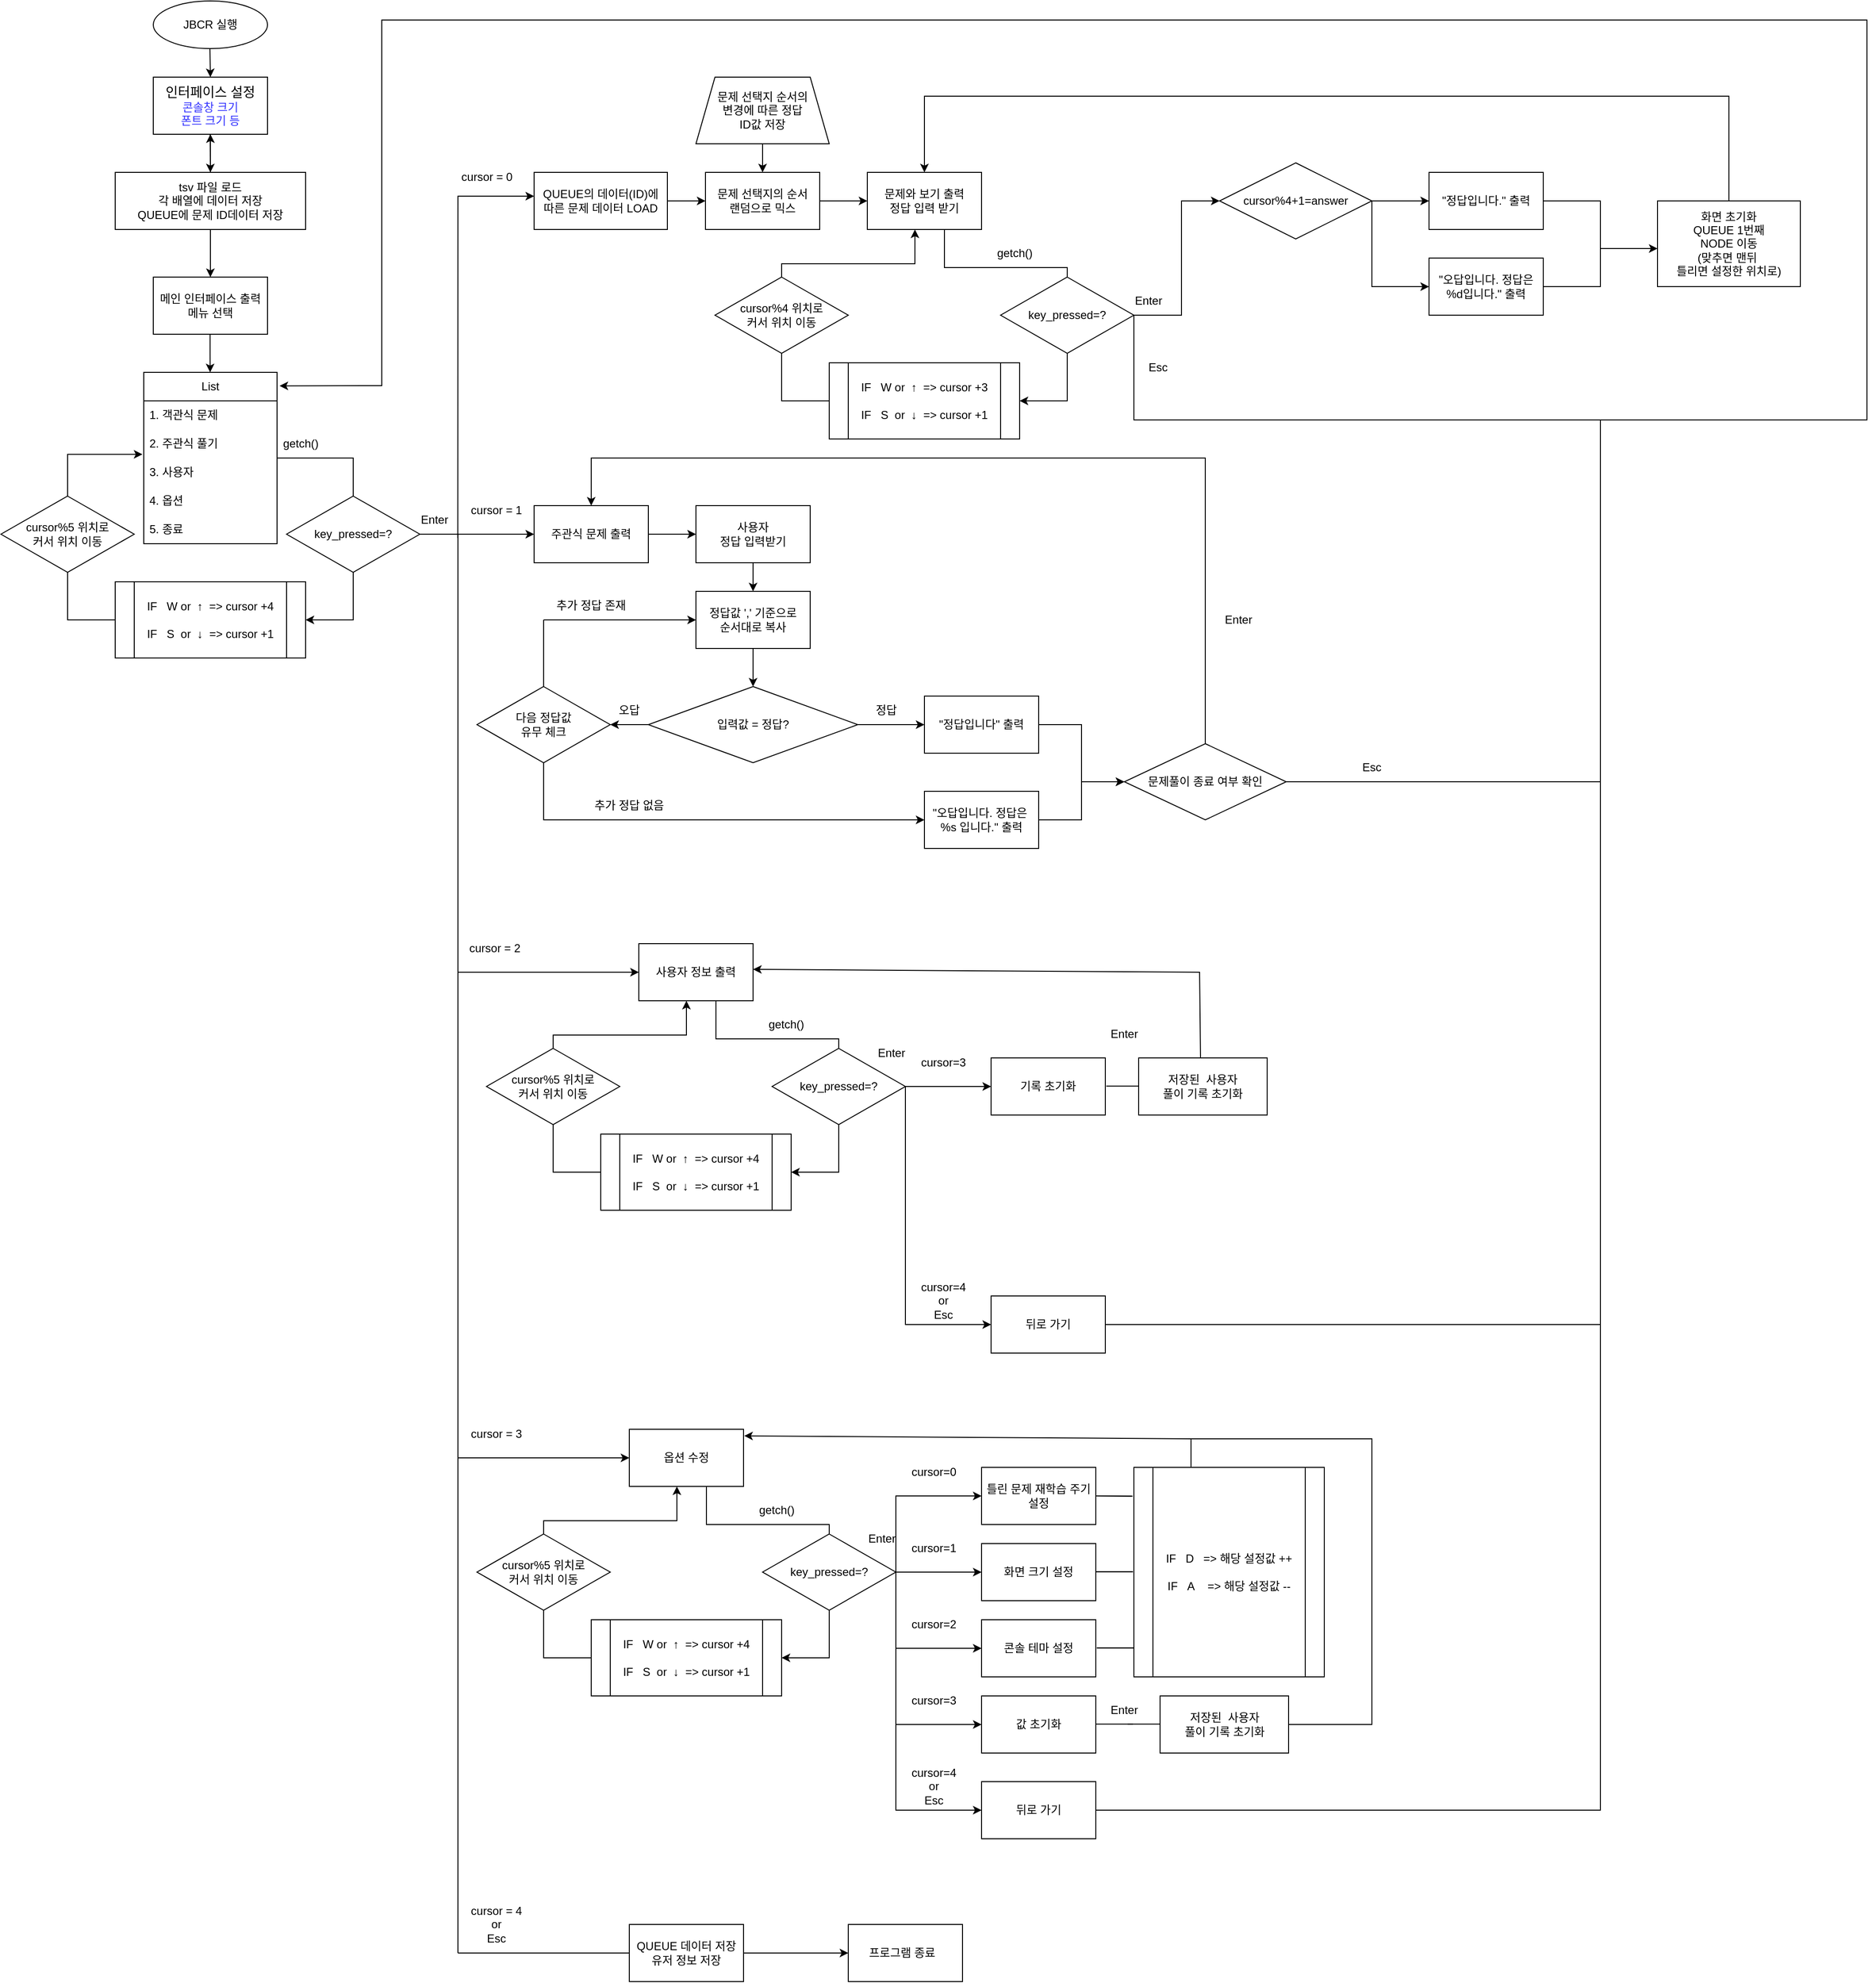 <mxfile version="20.8.16" type="device"><diagram name="페이지-1" id="7ApFI5vhnYlsAQHMSmPb"><mxGraphModel dx="3585" dy="2110" grid="1" gridSize="10" guides="1" tooltips="1" connect="1" arrows="1" fold="1" page="1" pageScale="1" pageWidth="3300" pageHeight="4681" math="0" shadow="0"><root><mxCell id="0"/><mxCell id="1" parent="0"/><mxCell id="Wcht9jmc_kbPooDy3gbA-1" value="&lt;font style=&quot;font-size: 14px;&quot;&gt;인터페이스 설정&lt;/font&gt;&lt;br&gt;&lt;font color=&quot;#3333ff&quot;&gt;콘솔창 크기&lt;br&gt;폰트 크기 등&lt;/font&gt;" style="rounded=0;whiteSpace=wrap;html=1;" parent="1" vertex="1"><mxGeometry x="160" y="140" width="120" height="60" as="geometry"/></mxCell><mxCell id="Wcht9jmc_kbPooDy3gbA-2" value="JBCR 실행" style="ellipse;whiteSpace=wrap;html=1;" parent="1" vertex="1"><mxGeometry x="160" y="60" width="120" height="50" as="geometry"/></mxCell><mxCell id="Wcht9jmc_kbPooDy3gbA-3" value="" style="endArrow=classic;html=1;rounded=0;entryX=0.5;entryY=0;entryDx=0;entryDy=0;" parent="1" target="Wcht9jmc_kbPooDy3gbA-1" edge="1"><mxGeometry width="50" height="50" relative="1" as="geometry"><mxPoint x="219.5" y="110" as="sourcePoint"/><mxPoint x="220" y="150" as="targetPoint"/><Array as="points"><mxPoint x="220" y="140"/></Array></mxGeometry></mxCell><mxCell id="Wcht9jmc_kbPooDy3gbA-7" value="메인 인터페이스 출력&lt;br&gt;메뉴 선택" style="rounded=0;whiteSpace=wrap;html=1;" parent="1" vertex="1"><mxGeometry x="160" y="350" width="120" height="60" as="geometry"/></mxCell><mxCell id="Wcht9jmc_kbPooDy3gbA-9" value="" style="endArrow=classic;html=1;rounded=0;entryX=0.5;entryY=0;entryDx=0;entryDy=0;" parent="1" target="Wcht9jmc_kbPooDy3gbA-36" edge="1"><mxGeometry width="50" height="50" relative="1" as="geometry"><mxPoint x="219.75" y="200" as="sourcePoint"/><mxPoint x="220.25" y="230" as="targetPoint"/><Array as="points"/></mxGeometry></mxCell><mxCell id="Wcht9jmc_kbPooDy3gbA-13" value="" style="endArrow=classic;html=1;rounded=0;" parent="1" target="Wcht9jmc_kbPooDy3gbA-20" edge="1"><mxGeometry width="50" height="50" relative="1" as="geometry"><mxPoint x="219.66" y="410" as="sourcePoint"/><mxPoint x="220" y="460" as="targetPoint"/><Array as="points"><mxPoint x="219.66" y="430.24"/></Array></mxGeometry></mxCell><mxCell id="Wcht9jmc_kbPooDy3gbA-14" value="" style="endArrow=classic;html=1;rounded=0;exitX=0.997;exitY=1.135;exitDx=0;exitDy=0;exitPerimeter=0;" parent="1" source="Wcht9jmc_kbPooDy3gbA-34" edge="1"><mxGeometry width="50" height="50" relative="1" as="geometry"><mxPoint x="480" y="595" as="sourcePoint"/><mxPoint x="560" y="265" as="targetPoint"/><Array as="points"><mxPoint x="480" y="265"/></Array></mxGeometry></mxCell><mxCell id="Wcht9jmc_kbPooDy3gbA-15" value="" style="endArrow=classic;html=1;rounded=0;entryX=0;entryY=0.5;entryDx=0;entryDy=0;" parent="1" target="Wcht9jmc_kbPooDy3gbA-67" edge="1"><mxGeometry width="50" height="50" relative="1" as="geometry"><mxPoint x="480" y="940" as="sourcePoint"/><mxPoint x="560" y="1080" as="targetPoint"/><Array as="points"><mxPoint x="480" y="1080"/></Array></mxGeometry></mxCell><mxCell id="Wcht9jmc_kbPooDy3gbA-16" value="" style="endArrow=classic;startArrow=classic;html=1;rounded=0;entryX=0;entryY=0.5;entryDx=0;entryDy=0;exitX=0;exitY=0.5;exitDx=0;exitDy=0;" parent="1" source="Wcht9jmc_kbPooDy3gbA-66" target="Wcht9jmc_kbPooDy3gbA-98" edge="1"><mxGeometry width="50" height="50" relative="1" as="geometry"><mxPoint x="560" y="970" as="sourcePoint"/><mxPoint x="560" y="1590" as="targetPoint"/><Array as="points"><mxPoint x="480" y="620"/><mxPoint x="480" y="1590"/></Array></mxGeometry></mxCell><mxCell id="Wcht9jmc_kbPooDy3gbA-17" value="&lt;br&gt;IF&amp;nbsp; &amp;nbsp;W or&amp;nbsp; ↑&amp;nbsp; =&amp;gt; cursor +4&lt;br&gt;&amp;nbsp;&lt;br&gt;IF&amp;nbsp; &amp;nbsp;S&amp;nbsp; or&amp;nbsp; ↓&amp;nbsp; =&amp;gt; cursor +1&lt;br&gt;&amp;nbsp;&amp;nbsp;" style="shape=process;whiteSpace=wrap;html=1;backgroundOutline=1;" parent="1" vertex="1"><mxGeometry x="120" y="670" width="200" height="80" as="geometry"/></mxCell><mxCell id="Wcht9jmc_kbPooDy3gbA-25" value="" style="edgeStyle=orthogonalEdgeStyle;rounded=0;orthogonalLoop=1;jettySize=auto;html=1;" parent="1" source="Wcht9jmc_kbPooDy3gbA-20" target="Wcht9jmc_kbPooDy3gbA-17" edge="1"><mxGeometry relative="1" as="geometry"><Array as="points"><mxPoint x="370" y="540"/><mxPoint x="370" y="710"/></Array></mxGeometry></mxCell><mxCell id="Wcht9jmc_kbPooDy3gbA-20" value="List" style="swimlane;fontStyle=0;childLayout=stackLayout;horizontal=1;startSize=30;horizontalStack=0;resizeParent=1;resizeParentMax=0;resizeLast=0;collapsible=1;marginBottom=0;whiteSpace=wrap;html=1;" parent="1" vertex="1"><mxGeometry x="150" y="450" width="140" height="180" as="geometry"><mxRectangle x="70" y="330" width="60" height="30" as="alternateBounds"/></mxGeometry></mxCell><mxCell id="Wcht9jmc_kbPooDy3gbA-21" value="1. 객관식 문제" style="text;strokeColor=none;fillColor=none;align=left;verticalAlign=middle;spacingLeft=4;spacingRight=4;overflow=hidden;points=[[0,0.5],[1,0.5]];portConstraint=eastwest;rotatable=0;whiteSpace=wrap;html=1;" parent="Wcht9jmc_kbPooDy3gbA-20" vertex="1"><mxGeometry y="30" width="140" height="30" as="geometry"/></mxCell><mxCell id="Wcht9jmc_kbPooDy3gbA-22" value="2. 주관식 풀기" style="text;strokeColor=none;fillColor=none;align=left;verticalAlign=middle;spacingLeft=4;spacingRight=4;overflow=hidden;points=[[0,0.5],[1,0.5]];portConstraint=eastwest;rotatable=0;whiteSpace=wrap;html=1;" parent="Wcht9jmc_kbPooDy3gbA-20" vertex="1"><mxGeometry y="60" width="140" height="30" as="geometry"/></mxCell><mxCell id="Wcht9jmc_kbPooDy3gbA-26" value="3. 사용자" style="text;strokeColor=none;fillColor=none;align=left;verticalAlign=middle;spacingLeft=4;spacingRight=4;overflow=hidden;points=[[0,0.5],[1,0.5]];portConstraint=eastwest;rotatable=0;whiteSpace=wrap;html=1;" parent="Wcht9jmc_kbPooDy3gbA-20" vertex="1"><mxGeometry y="90" width="140" height="30" as="geometry"/></mxCell><mxCell id="Wcht9jmc_kbPooDy3gbA-24" value="4. 옵션" style="text;strokeColor=none;fillColor=none;align=left;verticalAlign=middle;spacingLeft=4;spacingRight=4;overflow=hidden;points=[[0,0.5],[1,0.5]];portConstraint=eastwest;rotatable=0;whiteSpace=wrap;html=1;" parent="Wcht9jmc_kbPooDy3gbA-20" vertex="1"><mxGeometry y="120" width="140" height="30" as="geometry"/></mxCell><mxCell id="Wcht9jmc_kbPooDy3gbA-23" value="5. 종료" style="text;strokeColor=none;fillColor=none;align=left;verticalAlign=middle;spacingLeft=4;spacingRight=4;overflow=hidden;points=[[0,0.5],[1,0.5]];portConstraint=eastwest;rotatable=0;whiteSpace=wrap;html=1;" parent="Wcht9jmc_kbPooDy3gbA-20" vertex="1"><mxGeometry y="150" width="140" height="30" as="geometry"/></mxCell><mxCell id="Wcht9jmc_kbPooDy3gbA-27" value="" style="edgeStyle=orthogonalEdgeStyle;rounded=0;orthogonalLoop=1;jettySize=auto;html=1;entryX=-0.01;entryY=-0.129;entryDx=0;entryDy=0;entryPerimeter=0;exitX=0;exitY=0.5;exitDx=0;exitDy=0;" parent="1" source="Wcht9jmc_kbPooDy3gbA-17" target="Wcht9jmc_kbPooDy3gbA-26" edge="1"><mxGeometry relative="1" as="geometry"><mxPoint x="69" y="710" as="sourcePoint"/><mxPoint x="100" y="540" as="targetPoint"/><Array as="points"><mxPoint x="70" y="710"/><mxPoint x="70" y="536"/></Array></mxGeometry></mxCell><mxCell id="Wcht9jmc_kbPooDy3gbA-28" value="getch()" style="text;html=1;strokeColor=none;fillColor=none;align=center;verticalAlign=middle;whiteSpace=wrap;rounded=0;" parent="1" vertex="1"><mxGeometry x="290" y="510" width="50" height="30" as="geometry"/></mxCell><mxCell id="Wcht9jmc_kbPooDy3gbA-29" value="key_pressed=?" style="rhombus;whiteSpace=wrap;html=1;" parent="1" vertex="1"><mxGeometry x="300" y="580" width="140" height="80" as="geometry"/></mxCell><mxCell id="Wcht9jmc_kbPooDy3gbA-32" value="cursor%5 위치로&lt;br&gt;커서 위치 이동" style="rhombus;whiteSpace=wrap;html=1;" parent="1" vertex="1"><mxGeometry y="580" width="140" height="80" as="geometry"/></mxCell><mxCell id="Wcht9jmc_kbPooDy3gbA-33" value="" style="endArrow=none;html=1;rounded=0;exitX=1;exitY=0.5;exitDx=0;exitDy=0;" parent="1" source="Wcht9jmc_kbPooDy3gbA-29" edge="1"><mxGeometry width="50" height="50" relative="1" as="geometry"><mxPoint x="370" y="550" as="sourcePoint"/><mxPoint x="480" y="620" as="targetPoint"/><Array as="points"><mxPoint x="460" y="620"/></Array></mxGeometry></mxCell><mxCell id="Wcht9jmc_kbPooDy3gbA-34" value="Enter" style="text;html=1;align=center;verticalAlign=middle;resizable=0;points=[];autosize=1;strokeColor=none;fillColor=none;" parent="1" vertex="1"><mxGeometry x="430" y="590" width="50" height="30" as="geometry"/></mxCell><mxCell id="Wcht9jmc_kbPooDy3gbA-39" value="" style="edgeStyle=orthogonalEdgeStyle;rounded=0;orthogonalLoop=1;jettySize=auto;html=1;" parent="1" source="Wcht9jmc_kbPooDy3gbA-35" target="Wcht9jmc_kbPooDy3gbA-38" edge="1"><mxGeometry relative="1" as="geometry"/></mxCell><mxCell id="Wcht9jmc_kbPooDy3gbA-35" value="QUEUE의 데이터(ID)에&lt;br&gt;따른 문제 데이터 LOAD" style="rounded=0;whiteSpace=wrap;html=1;" parent="1" vertex="1"><mxGeometry x="560" y="240" width="140" height="60" as="geometry"/></mxCell><mxCell id="Wcht9jmc_kbPooDy3gbA-37" value="" style="edgeStyle=orthogonalEdgeStyle;rounded=0;orthogonalLoop=1;jettySize=auto;html=1;" parent="1" source="Wcht9jmc_kbPooDy3gbA-36" target="Wcht9jmc_kbPooDy3gbA-7" edge="1"><mxGeometry relative="1" as="geometry"/></mxCell><mxCell id="z_FYKsLfaIU3Ko8RPOR2-1" value="" style="edgeStyle=orthogonalEdgeStyle;rounded=0;orthogonalLoop=1;jettySize=auto;html=1;" edge="1" parent="1" source="Wcht9jmc_kbPooDy3gbA-36" target="Wcht9jmc_kbPooDy3gbA-1"><mxGeometry relative="1" as="geometry"/></mxCell><mxCell id="Wcht9jmc_kbPooDy3gbA-36" value="tsv 파일 로드&lt;br&gt;각 배열에 데이터 저장&lt;br&gt;QUEUE에 문제 ID데이터 저장" style="rounded=0;whiteSpace=wrap;html=1;" parent="1" vertex="1"><mxGeometry x="120" y="240" width="200" height="60" as="geometry"/></mxCell><mxCell id="Wcht9jmc_kbPooDy3gbA-41" value="" style="edgeStyle=orthogonalEdgeStyle;rounded=0;orthogonalLoop=1;jettySize=auto;html=1;" parent="1" source="Wcht9jmc_kbPooDy3gbA-38" target="Wcht9jmc_kbPooDy3gbA-40" edge="1"><mxGeometry relative="1" as="geometry"/></mxCell><mxCell id="Wcht9jmc_kbPooDy3gbA-38" value="문제 선택지의 순서&lt;br&gt;랜덤으로 믹스" style="rounded=0;whiteSpace=wrap;html=1;" parent="1" vertex="1"><mxGeometry x="740" y="240" width="120" height="60" as="geometry"/></mxCell><mxCell id="Wcht9jmc_kbPooDy3gbA-40" value="문제와 보기 출력&lt;br&gt;정답 입력 받기" style="rounded=0;whiteSpace=wrap;html=1;" parent="1" vertex="1"><mxGeometry x="910" y="240" width="120" height="60" as="geometry"/></mxCell><mxCell id="Wcht9jmc_kbPooDy3gbA-44" value="&lt;br&gt;IF&amp;nbsp; &amp;nbsp;W or&amp;nbsp; ↑&amp;nbsp; =&amp;gt; cursor +3&lt;br&gt;&amp;nbsp;&lt;br&gt;IF&amp;nbsp; &amp;nbsp;S&amp;nbsp; or&amp;nbsp; ↓&amp;nbsp; =&amp;gt; cursor +1&lt;br&gt;&amp;nbsp;&amp;nbsp;" style="shape=process;whiteSpace=wrap;html=1;backgroundOutline=1;" parent="1" vertex="1"><mxGeometry x="870" y="440" width="200" height="80" as="geometry"/></mxCell><mxCell id="Wcht9jmc_kbPooDy3gbA-45" value="" style="edgeStyle=orthogonalEdgeStyle;rounded=0;orthogonalLoop=1;jettySize=auto;html=1;" parent="1" target="Wcht9jmc_kbPooDy3gbA-44" edge="1"><mxGeometry relative="1" as="geometry"><mxPoint x="990" y="300" as="sourcePoint"/><Array as="points"><mxPoint x="991" y="300"/><mxPoint x="991" y="340"/><mxPoint x="1120" y="340"/><mxPoint x="1120" y="480"/></Array></mxGeometry></mxCell><mxCell id="Wcht9jmc_kbPooDy3gbA-46" value="" style="edgeStyle=orthogonalEdgeStyle;rounded=0;orthogonalLoop=1;jettySize=auto;html=1;entryX=0.417;entryY=1;entryDx=0;entryDy=0;entryPerimeter=0;exitX=0;exitY=0.5;exitDx=0;exitDy=0;" parent="1" source="Wcht9jmc_kbPooDy3gbA-44" target="Wcht9jmc_kbPooDy3gbA-40" edge="1"><mxGeometry relative="1" as="geometry"><mxPoint x="819" y="510" as="sourcePoint"/><mxPoint x="899" y="336" as="targetPoint"/><Array as="points"><mxPoint x="820" y="480"/><mxPoint x="820" y="336"/><mxPoint x="960" y="336"/></Array></mxGeometry></mxCell><mxCell id="Wcht9jmc_kbPooDy3gbA-47" value="getch()" style="text;html=1;strokeColor=none;fillColor=none;align=center;verticalAlign=middle;whiteSpace=wrap;rounded=0;" parent="1" vertex="1"><mxGeometry x="1040" y="310" width="50" height="30" as="geometry"/></mxCell><mxCell id="Wcht9jmc_kbPooDy3gbA-48" value="key_pressed=?" style="rhombus;whiteSpace=wrap;html=1;" parent="1" vertex="1"><mxGeometry x="1050" y="350" width="140" height="80" as="geometry"/></mxCell><mxCell id="Wcht9jmc_kbPooDy3gbA-49" value="cursor%4 위치로&lt;br&gt;커서 위치 이동" style="rhombus;whiteSpace=wrap;html=1;" parent="1" vertex="1"><mxGeometry x="750" y="350" width="140" height="80" as="geometry"/></mxCell><mxCell id="Wcht9jmc_kbPooDy3gbA-50" value="Enter" style="text;html=1;align=center;verticalAlign=middle;resizable=0;points=[];autosize=1;strokeColor=none;fillColor=none;" parent="1" vertex="1"><mxGeometry x="1180" y="360" width="50" height="30" as="geometry"/></mxCell><mxCell id="Wcht9jmc_kbPooDy3gbA-52" value="" style="edgeStyle=orthogonalEdgeStyle;rounded=0;orthogonalLoop=1;jettySize=auto;html=1;" parent="1" source="Wcht9jmc_kbPooDy3gbA-51" target="Wcht9jmc_kbPooDy3gbA-38" edge="1"><mxGeometry relative="1" as="geometry"/></mxCell><mxCell id="Wcht9jmc_kbPooDy3gbA-51" value="문제 선택지 순서의&lt;br&gt;변경에 따른 정답 &lt;br&gt;ID값 저장&lt;br&gt;" style="shape=trapezoid;perimeter=trapezoidPerimeter;whiteSpace=wrap;html=1;fixedSize=1;" parent="1" vertex="1"><mxGeometry x="730" y="140" width="140" height="70" as="geometry"/></mxCell><mxCell id="Wcht9jmc_kbPooDy3gbA-53" value="" style="endArrow=classic;html=1;rounded=0;" parent="1" edge="1"><mxGeometry width="50" height="50" relative="1" as="geometry"><mxPoint x="1190" y="390" as="sourcePoint"/><mxPoint x="1280" y="270" as="targetPoint"/><Array as="points"><mxPoint x="1240" y="390"/><mxPoint x="1240" y="270"/></Array></mxGeometry></mxCell><mxCell id="Wcht9jmc_kbPooDy3gbA-55" value="cursor%4+1=answer" style="rhombus;whiteSpace=wrap;html=1;" parent="1" vertex="1"><mxGeometry x="1280" y="230" width="160" height="80" as="geometry"/></mxCell><mxCell id="Wcht9jmc_kbPooDy3gbA-56" value="&quot;정답입니다.&quot; 출력&lt;br&gt;" style="rounded=0;whiteSpace=wrap;html=1;" parent="1" vertex="1"><mxGeometry x="1500" y="240" width="120" height="60" as="geometry"/></mxCell><mxCell id="Wcht9jmc_kbPooDy3gbA-57" value="" style="endArrow=classic;html=1;rounded=0;entryX=0;entryY=0.5;entryDx=0;entryDy=0;" parent="1" source="Wcht9jmc_kbPooDy3gbA-55" target="Wcht9jmc_kbPooDy3gbA-56" edge="1"><mxGeometry width="50" height="50" relative="1" as="geometry"><mxPoint x="1440" y="320" as="sourcePoint"/><mxPoint x="1490" y="270" as="targetPoint"/></mxGeometry></mxCell><mxCell id="Wcht9jmc_kbPooDy3gbA-58" value="" style="endArrow=classic;html=1;rounded=0;exitX=1;exitY=0.5;exitDx=0;exitDy=0;" parent="1" source="Wcht9jmc_kbPooDy3gbA-55" edge="1"><mxGeometry width="50" height="50" relative="1" as="geometry"><mxPoint x="1460" y="360" as="sourcePoint"/><mxPoint x="1500" y="360" as="targetPoint"/><Array as="points"><mxPoint x="1440" y="360"/></Array></mxGeometry></mxCell><mxCell id="Wcht9jmc_kbPooDy3gbA-59" value="&quot;오답입니다. 정답은 %d입니다.&quot; 출력" style="rounded=0;whiteSpace=wrap;html=1;" parent="1" vertex="1"><mxGeometry x="1500" y="330" width="120" height="60" as="geometry"/></mxCell><mxCell id="Wcht9jmc_kbPooDy3gbA-60" value="" style="endArrow=none;html=1;rounded=0;exitX=1;exitY=0.5;exitDx=0;exitDy=0;entryX=1;entryY=0.5;entryDx=0;entryDy=0;" parent="1" source="Wcht9jmc_kbPooDy3gbA-59" target="Wcht9jmc_kbPooDy3gbA-56" edge="1"><mxGeometry width="50" height="50" relative="1" as="geometry"><mxPoint x="1660" y="370" as="sourcePoint"/><mxPoint x="1710" y="320" as="targetPoint"/><Array as="points"><mxPoint x="1680" y="360"/><mxPoint x="1680" y="270"/></Array></mxGeometry></mxCell><mxCell id="Wcht9jmc_kbPooDy3gbA-61" value="" style="endArrow=classic;html=1;rounded=0;" parent="1" edge="1"><mxGeometry width="50" height="50" relative="1" as="geometry"><mxPoint x="1680" y="320" as="sourcePoint"/><mxPoint x="1740" y="320" as="targetPoint"/></mxGeometry></mxCell><mxCell id="Wcht9jmc_kbPooDy3gbA-62" value="화면 초기화&lt;br&gt;QUEUE 1번째&lt;br&gt;NODE 이동&lt;br&gt;(맞추면 맨뒤&amp;nbsp;&lt;br&gt;틀리면 설정한 위치로)" style="rounded=0;whiteSpace=wrap;html=1;" parent="1" vertex="1"><mxGeometry x="1740" y="270" width="150" height="90" as="geometry"/></mxCell><mxCell id="Wcht9jmc_kbPooDy3gbA-63" value="" style="endArrow=classic;html=1;rounded=0;exitX=0.5;exitY=0;exitDx=0;exitDy=0;entryX=0.5;entryY=0;entryDx=0;entryDy=0;" parent="1" source="Wcht9jmc_kbPooDy3gbA-62" target="Wcht9jmc_kbPooDy3gbA-40" edge="1"><mxGeometry width="50" height="50" relative="1" as="geometry"><mxPoint x="1240" y="480" as="sourcePoint"/><mxPoint x="1815" y="160" as="targetPoint"/><Array as="points"><mxPoint x="1815" y="160"/><mxPoint x="970" y="160"/><mxPoint x="970" y="220"/></Array></mxGeometry></mxCell><mxCell id="Wcht9jmc_kbPooDy3gbA-64" value="" style="endArrow=classic;html=1;rounded=0;exitX=1;exitY=0.5;exitDx=0;exitDy=0;entryX=1.019;entryY=0.079;entryDx=0;entryDy=0;entryPerimeter=0;" parent="1" source="Wcht9jmc_kbPooDy3gbA-48" target="Wcht9jmc_kbPooDy3gbA-20" edge="1"><mxGeometry width="50" height="50" relative="1" as="geometry"><mxPoint x="1410" y="440" as="sourcePoint"/><mxPoint x="342.308" y="80" as="targetPoint"/><Array as="points"><mxPoint x="1190" y="500"/><mxPoint x="1960" y="500"/><mxPoint x="1960" y="80"/><mxPoint x="400" y="80"/><mxPoint x="400" y="464"/></Array></mxGeometry></mxCell><mxCell id="Wcht9jmc_kbPooDy3gbA-65" value="Esc" style="text;html=1;align=center;verticalAlign=middle;resizable=0;points=[];autosize=1;strokeColor=none;fillColor=none;" parent="1" vertex="1"><mxGeometry x="1195" y="430" width="40" height="30" as="geometry"/></mxCell><mxCell id="Sv-O86r7jHWkbNnuKlS2-2" value="" style="edgeStyle=orthogonalEdgeStyle;rounded=0;orthogonalLoop=1;jettySize=auto;html=1;" parent="1" source="Wcht9jmc_kbPooDy3gbA-66" target="Sv-O86r7jHWkbNnuKlS2-1" edge="1"><mxGeometry relative="1" as="geometry"/></mxCell><mxCell id="Wcht9jmc_kbPooDy3gbA-66" value="주관식 문제 출력" style="rounded=0;whiteSpace=wrap;html=1;" parent="1" vertex="1"><mxGeometry x="560" y="590" width="120" height="60" as="geometry"/></mxCell><mxCell id="Wcht9jmc_kbPooDy3gbA-67" value="사용자 정보 출력" style="rounded=0;whiteSpace=wrap;html=1;" parent="1" vertex="1"><mxGeometry x="670" y="1050" width="120" height="60" as="geometry"/></mxCell><mxCell id="Wcht9jmc_kbPooDy3gbA-68" value="&lt;br&gt;IF&amp;nbsp; &amp;nbsp;W or&amp;nbsp; ↑&amp;nbsp; =&amp;gt; cursor +4&lt;br&gt;&amp;nbsp;&lt;br&gt;IF&amp;nbsp; &amp;nbsp;S&amp;nbsp; or&amp;nbsp; ↓&amp;nbsp; =&amp;gt; cursor +1&lt;br&gt;&amp;nbsp;&amp;nbsp;" style="shape=process;whiteSpace=wrap;html=1;backgroundOutline=1;" parent="1" vertex="1"><mxGeometry x="630" y="1250" width="200" height="80" as="geometry"/></mxCell><mxCell id="Wcht9jmc_kbPooDy3gbA-69" value="" style="edgeStyle=orthogonalEdgeStyle;rounded=0;orthogonalLoop=1;jettySize=auto;html=1;" parent="1" target="Wcht9jmc_kbPooDy3gbA-68" edge="1"><mxGeometry relative="1" as="geometry"><mxPoint x="750" y="1110" as="sourcePoint"/><Array as="points"><mxPoint x="751" y="1110"/><mxPoint x="751" y="1150"/><mxPoint x="880" y="1150"/><mxPoint x="880" y="1290"/></Array></mxGeometry></mxCell><mxCell id="Wcht9jmc_kbPooDy3gbA-70" value="" style="edgeStyle=orthogonalEdgeStyle;rounded=0;orthogonalLoop=1;jettySize=auto;html=1;entryX=0.417;entryY=1;entryDx=0;entryDy=0;entryPerimeter=0;exitX=0;exitY=0.5;exitDx=0;exitDy=0;" parent="1" source="Wcht9jmc_kbPooDy3gbA-68" edge="1"><mxGeometry relative="1" as="geometry"><mxPoint x="579" y="1320" as="sourcePoint"/><mxPoint x="720" y="1110" as="targetPoint"/><Array as="points"><mxPoint x="580" y="1290"/><mxPoint x="580" y="1146"/><mxPoint x="720" y="1146"/></Array></mxGeometry></mxCell><mxCell id="Wcht9jmc_kbPooDy3gbA-71" value="getch()" style="text;html=1;strokeColor=none;fillColor=none;align=center;verticalAlign=middle;whiteSpace=wrap;rounded=0;" parent="1" vertex="1"><mxGeometry x="800" y="1120" width="50" height="30" as="geometry"/></mxCell><mxCell id="Wcht9jmc_kbPooDy3gbA-72" value="key_pressed=?" style="rhombus;whiteSpace=wrap;html=1;" parent="1" vertex="1"><mxGeometry x="810" y="1160" width="140" height="80" as="geometry"/></mxCell><mxCell id="Wcht9jmc_kbPooDy3gbA-73" value="cursor%5 위치로&lt;br&gt;커서 위치 이동" style="rhombus;whiteSpace=wrap;html=1;" parent="1" vertex="1"><mxGeometry x="510" y="1160" width="140" height="80" as="geometry"/></mxCell><mxCell id="Wcht9jmc_kbPooDy3gbA-82" value="기록 초기화" style="rounded=0;whiteSpace=wrap;html=1;" parent="1" vertex="1"><mxGeometry x="1040" y="1170" width="120" height="60" as="geometry"/></mxCell><mxCell id="Wcht9jmc_kbPooDy3gbA-83" value="뒤로 가기" style="rounded=0;whiteSpace=wrap;html=1;" parent="1" vertex="1"><mxGeometry x="1040" y="1420" width="120" height="60" as="geometry"/></mxCell><mxCell id="Wcht9jmc_kbPooDy3gbA-86" value="" style="endArrow=classic;html=1;rounded=0;entryX=0;entryY=0.5;entryDx=0;entryDy=0;" parent="1" target="Wcht9jmc_kbPooDy3gbA-83" edge="1"><mxGeometry width="50" height="50" relative="1" as="geometry"><mxPoint x="950" y="1200" as="sourcePoint"/><mxPoint x="980" y="1290" as="targetPoint"/><Array as="points"><mxPoint x="950" y="1450"/></Array></mxGeometry></mxCell><mxCell id="Wcht9jmc_kbPooDy3gbA-87" value="" style="endArrow=classic;html=1;rounded=0;entryX=0;entryY=0.5;entryDx=0;entryDy=0;" parent="1" target="Wcht9jmc_kbPooDy3gbA-82" edge="1"><mxGeometry width="50" height="50" relative="1" as="geometry"><mxPoint x="950" y="1200" as="sourcePoint"/><mxPoint x="1000" y="1160" as="targetPoint"/></mxGeometry></mxCell><mxCell id="Wcht9jmc_kbPooDy3gbA-95" value="cursor=3" style="text;html=1;strokeColor=none;fillColor=none;align=center;verticalAlign=middle;whiteSpace=wrap;rounded=0;" parent="1" vertex="1"><mxGeometry x="960" y="1160" width="60" height="30" as="geometry"/></mxCell><mxCell id="Wcht9jmc_kbPooDy3gbA-96" value="cursor=4&lt;br&gt;or&lt;br&gt;Esc" style="text;html=1;strokeColor=none;fillColor=none;align=center;verticalAlign=middle;whiteSpace=wrap;rounded=0;" parent="1" vertex="1"><mxGeometry x="960" y="1410" width="60" height="30" as="geometry"/></mxCell><mxCell id="Wcht9jmc_kbPooDy3gbA-97" value="Enter" style="text;html=1;align=center;verticalAlign=middle;resizable=0;points=[];autosize=1;strokeColor=none;fillColor=none;" parent="1" vertex="1"><mxGeometry x="910" y="1150" width="50" height="30" as="geometry"/></mxCell><mxCell id="Wcht9jmc_kbPooDy3gbA-98" value="옵션 수정" style="rounded=0;whiteSpace=wrap;html=1;" parent="1" vertex="1"><mxGeometry x="660" y="1560" width="120" height="60" as="geometry"/></mxCell><mxCell id="Wcht9jmc_kbPooDy3gbA-99" value="&lt;br&gt;IF&amp;nbsp; &amp;nbsp;W or&amp;nbsp; ↑&amp;nbsp; =&amp;gt; cursor +4&lt;br&gt;&amp;nbsp;&lt;br&gt;IF&amp;nbsp; &amp;nbsp;S&amp;nbsp; or&amp;nbsp; ↓&amp;nbsp; =&amp;gt; cursor +1&lt;br&gt;&amp;nbsp;&amp;nbsp;" style="shape=process;whiteSpace=wrap;html=1;backgroundOutline=1;" parent="1" vertex="1"><mxGeometry x="620" y="1760" width="200" height="80" as="geometry"/></mxCell><mxCell id="Wcht9jmc_kbPooDy3gbA-100" value="" style="edgeStyle=orthogonalEdgeStyle;rounded=0;orthogonalLoop=1;jettySize=auto;html=1;" parent="1" target="Wcht9jmc_kbPooDy3gbA-99" edge="1"><mxGeometry relative="1" as="geometry"><mxPoint x="740" y="1620" as="sourcePoint"/><Array as="points"><mxPoint x="741" y="1620"/><mxPoint x="741" y="1660"/><mxPoint x="870" y="1660"/><mxPoint x="870" y="1800"/></Array></mxGeometry></mxCell><mxCell id="Wcht9jmc_kbPooDy3gbA-101" value="" style="edgeStyle=orthogonalEdgeStyle;rounded=0;orthogonalLoop=1;jettySize=auto;html=1;entryX=0.417;entryY=1;entryDx=0;entryDy=0;entryPerimeter=0;exitX=0;exitY=0.5;exitDx=0;exitDy=0;" parent="1" source="Wcht9jmc_kbPooDy3gbA-99" edge="1"><mxGeometry relative="1" as="geometry"><mxPoint x="569" y="1830" as="sourcePoint"/><mxPoint x="710" y="1620" as="targetPoint"/><Array as="points"><mxPoint x="570" y="1800"/><mxPoint x="570" y="1656"/><mxPoint x="710" y="1656"/></Array></mxGeometry></mxCell><mxCell id="Wcht9jmc_kbPooDy3gbA-102" value="getch()" style="text;html=1;strokeColor=none;fillColor=none;align=center;verticalAlign=middle;whiteSpace=wrap;rounded=0;" parent="1" vertex="1"><mxGeometry x="790" y="1630" width="50" height="30" as="geometry"/></mxCell><mxCell id="Wcht9jmc_kbPooDy3gbA-103" value="key_pressed=?" style="rhombus;whiteSpace=wrap;html=1;" parent="1" vertex="1"><mxGeometry x="800" y="1670" width="140" height="80" as="geometry"/></mxCell><mxCell id="Wcht9jmc_kbPooDy3gbA-104" value="cursor%5 위치로&lt;br&gt;커서 위치 이동" style="rhombus;whiteSpace=wrap;html=1;" parent="1" vertex="1"><mxGeometry x="500" y="1670" width="140" height="80" as="geometry"/></mxCell><mxCell id="Wcht9jmc_kbPooDy3gbA-105" value="Enter" style="text;html=1;align=center;verticalAlign=middle;resizable=0;points=[];autosize=1;strokeColor=none;fillColor=none;" parent="1" vertex="1"><mxGeometry x="900" y="1660" width="50" height="30" as="geometry"/></mxCell><mxCell id="Wcht9jmc_kbPooDy3gbA-106" value="" style="endArrow=classic;html=1;rounded=0;exitX=1;exitY=0.5;exitDx=0;exitDy=0;" parent="1" edge="1"><mxGeometry width="50" height="50" relative="1" as="geometry"><mxPoint x="940" y="1710" as="sourcePoint"/><mxPoint x="1030" y="1710" as="targetPoint"/></mxGeometry></mxCell><mxCell id="Wcht9jmc_kbPooDy3gbA-107" value="틀린 문제 재학습 주기&lt;br&gt;설정" style="rounded=0;whiteSpace=wrap;html=1;" parent="1" vertex="1"><mxGeometry x="1030" y="1600" width="120" height="60" as="geometry"/></mxCell><mxCell id="Wcht9jmc_kbPooDy3gbA-108" value="화면 크기 설정" style="rounded=0;whiteSpace=wrap;html=1;" parent="1" vertex="1"><mxGeometry x="1030" y="1680" width="120" height="60" as="geometry"/></mxCell><mxCell id="Wcht9jmc_kbPooDy3gbA-109" value="콘솔 테마 설정" style="rounded=0;whiteSpace=wrap;html=1;" parent="1" vertex="1"><mxGeometry x="1030" y="1760" width="120" height="60" as="geometry"/></mxCell><mxCell id="Wcht9jmc_kbPooDy3gbA-110" value="값 초기화" style="rounded=0;whiteSpace=wrap;html=1;" parent="1" vertex="1"><mxGeometry x="1030" y="1840" width="120" height="60" as="geometry"/></mxCell><mxCell id="Wcht9jmc_kbPooDy3gbA-111" value="" style="endArrow=classic;html=1;rounded=0;entryX=0;entryY=0.5;entryDx=0;entryDy=0;" parent="1" target="Wcht9jmc_kbPooDy3gbA-118" edge="1"><mxGeometry width="50" height="50" relative="1" as="geometry"><mxPoint x="940" y="1710" as="sourcePoint"/><mxPoint x="1020" y="1960" as="targetPoint"/><Array as="points"><mxPoint x="940" y="1960"/></Array></mxGeometry></mxCell><mxCell id="Wcht9jmc_kbPooDy3gbA-112" value="" style="endArrow=classic;html=1;rounded=0;entryX=0;entryY=0.5;entryDx=0;entryDy=0;" parent="1" target="Wcht9jmc_kbPooDy3gbA-110" edge="1"><mxGeometry width="50" height="50" relative="1" as="geometry"><mxPoint x="940" y="1870" as="sourcePoint"/><mxPoint x="1000" y="1870" as="targetPoint"/></mxGeometry></mxCell><mxCell id="Wcht9jmc_kbPooDy3gbA-113" value="" style="endArrow=classic;html=1;rounded=0;entryX=0;entryY=0.5;entryDx=0;entryDy=0;" parent="1" target="Wcht9jmc_kbPooDy3gbA-109" edge="1"><mxGeometry width="50" height="50" relative="1" as="geometry"><mxPoint x="940" y="1790" as="sourcePoint"/><mxPoint x="950" y="1700" as="targetPoint"/></mxGeometry></mxCell><mxCell id="Wcht9jmc_kbPooDy3gbA-114" value="cursor=1" style="text;html=1;strokeColor=none;fillColor=none;align=center;verticalAlign=middle;whiteSpace=wrap;rounded=0;" parent="1" vertex="1"><mxGeometry x="950" y="1670" width="60" height="30" as="geometry"/></mxCell><mxCell id="Wcht9jmc_kbPooDy3gbA-115" value="cursor=2" style="text;html=1;strokeColor=none;fillColor=none;align=center;verticalAlign=middle;whiteSpace=wrap;rounded=0;" parent="1" vertex="1"><mxGeometry x="950" y="1750" width="60" height="30" as="geometry"/></mxCell><mxCell id="Wcht9jmc_kbPooDy3gbA-116" value="cursor=3" style="text;html=1;strokeColor=none;fillColor=none;align=center;verticalAlign=middle;whiteSpace=wrap;rounded=0;" parent="1" vertex="1"><mxGeometry x="950" y="1830" width="60" height="30" as="geometry"/></mxCell><mxCell id="Wcht9jmc_kbPooDy3gbA-117" value="cursor=4&lt;br&gt;or&lt;br&gt;Esc" style="text;html=1;strokeColor=none;fillColor=none;align=center;verticalAlign=middle;whiteSpace=wrap;rounded=0;" parent="1" vertex="1"><mxGeometry x="950" y="1920" width="60" height="30" as="geometry"/></mxCell><mxCell id="Wcht9jmc_kbPooDy3gbA-118" value="뒤로 가기" style="rounded=0;whiteSpace=wrap;html=1;" parent="1" vertex="1"><mxGeometry x="1030" y="1930" width="120" height="60" as="geometry"/></mxCell><mxCell id="Wcht9jmc_kbPooDy3gbA-121" value="" style="endArrow=classic;html=1;rounded=0;exitX=1;exitY=0.5;exitDx=0;exitDy=0;" parent="1" source="Wcht9jmc_kbPooDy3gbA-103" edge="1"><mxGeometry width="50" height="50" relative="1" as="geometry"><mxPoint x="945" y="1629.55" as="sourcePoint"/><mxPoint x="1030" y="1630" as="targetPoint"/><Array as="points"><mxPoint x="940" y="1630"/></Array></mxGeometry></mxCell><mxCell id="Wcht9jmc_kbPooDy3gbA-122" value="cursor=0" style="text;html=1;strokeColor=none;fillColor=none;align=center;verticalAlign=middle;whiteSpace=wrap;rounded=0;" parent="1" vertex="1"><mxGeometry x="950" y="1590" width="60" height="30" as="geometry"/></mxCell><mxCell id="Wcht9jmc_kbPooDy3gbA-125" value="" style="endArrow=none;html=1;rounded=0;entryX=-0.011;entryY=0.101;entryDx=0;entryDy=0;entryPerimeter=0;exitX=1;exitY=0.5;exitDx=0;exitDy=0;" parent="1" source="Wcht9jmc_kbPooDy3gbA-107" edge="1"><mxGeometry width="50" height="50" relative="1" as="geometry"><mxPoint x="1130" y="1750" as="sourcePoint"/><mxPoint x="1188.68" y="1630.3" as="targetPoint"/></mxGeometry></mxCell><mxCell id="Wcht9jmc_kbPooDy3gbA-126" value="" style="endArrow=none;html=1;rounded=0;entryX=-0.011;entryY=0.101;entryDx=0;entryDy=0;entryPerimeter=0;exitX=1;exitY=0.5;exitDx=0;exitDy=0;" parent="1" edge="1"><mxGeometry width="50" height="50" relative="1" as="geometry"><mxPoint x="1150" y="1709.64" as="sourcePoint"/><mxPoint x="1189" y="1709.64" as="targetPoint"/></mxGeometry></mxCell><mxCell id="Wcht9jmc_kbPooDy3gbA-127" value="" style="endArrow=none;html=1;rounded=0;entryX=-0.011;entryY=0.101;entryDx=0;entryDy=0;entryPerimeter=0;exitX=1;exitY=0.5;exitDx=0;exitDy=0;" parent="1" edge="1"><mxGeometry width="50" height="50" relative="1" as="geometry"><mxPoint x="1151" y="1789.64" as="sourcePoint"/><mxPoint x="1190" y="1789.64" as="targetPoint"/></mxGeometry></mxCell><mxCell id="Wcht9jmc_kbPooDy3gbA-128" value="" style="endArrow=none;html=1;rounded=0;entryX=-0.011;entryY=0.101;entryDx=0;entryDy=0;entryPerimeter=0;exitX=1;exitY=0.5;exitDx=0;exitDy=0;" parent="1" edge="1"><mxGeometry width="50" height="50" relative="1" as="geometry"><mxPoint x="1150" y="1869.64" as="sourcePoint"/><mxPoint x="1189" y="1869.64" as="targetPoint"/></mxGeometry></mxCell><mxCell id="Wcht9jmc_kbPooDy3gbA-129" value="" style="endArrow=classic;html=1;rounded=0;entryX=1.006;entryY=0.115;entryDx=0;entryDy=0;exitX=0.5;exitY=0;exitDx=0;exitDy=0;entryPerimeter=0;" parent="1" target="Wcht9jmc_kbPooDy3gbA-98" edge="1"><mxGeometry width="50" height="50" relative="1" as="geometry"><mxPoint x="1250" y="1600" as="sourcePoint"/><mxPoint x="1090" y="1580" as="targetPoint"/><Array as="points"><mxPoint x="1250" y="1570"/></Array></mxGeometry></mxCell><mxCell id="Wcht9jmc_kbPooDy3gbA-132" value="" style="endArrow=none;html=1;rounded=0;entryX=-0.011;entryY=0.101;entryDx=0;entryDy=0;entryPerimeter=0;exitX=1;exitY=0.5;exitDx=0;exitDy=0;" parent="1" edge="1"><mxGeometry width="50" height="50" relative="1" as="geometry"><mxPoint x="1150" y="1630" as="sourcePoint"/><mxPoint x="1187.8" y="1630.3" as="targetPoint"/></mxGeometry></mxCell><mxCell id="Wcht9jmc_kbPooDy3gbA-133" value="" style="endArrow=none;html=1;rounded=0;entryX=-0.011;entryY=0.101;entryDx=0;entryDy=0;entryPerimeter=0;exitX=1;exitY=0.5;exitDx=0;exitDy=0;" parent="1" edge="1"><mxGeometry width="50" height="50" relative="1" as="geometry"><mxPoint x="1150" y="1709.64" as="sourcePoint"/><mxPoint x="1189" y="1709.64" as="targetPoint"/></mxGeometry></mxCell><mxCell id="Wcht9jmc_kbPooDy3gbA-134" value="" style="endArrow=none;html=1;rounded=0;entryX=-0.011;entryY=0.101;entryDx=0;entryDy=0;entryPerimeter=0;exitX=1;exitY=0.5;exitDx=0;exitDy=0;" parent="1" edge="1"><mxGeometry width="50" height="50" relative="1" as="geometry"><mxPoint x="1151" y="1789.64" as="sourcePoint"/><mxPoint x="1190" y="1789.64" as="targetPoint"/></mxGeometry></mxCell><mxCell id="Wcht9jmc_kbPooDy3gbA-138" value="" style="endArrow=none;html=1;rounded=0;entryX=-0.011;entryY=0.101;entryDx=0;entryDy=0;entryPerimeter=0;exitX=1;exitY=0.5;exitDx=0;exitDy=0;" parent="1" edge="1"><mxGeometry width="50" height="50" relative="1" as="geometry"><mxPoint x="1161" y="1199.58" as="sourcePoint"/><mxPoint x="1200" y="1199.58" as="targetPoint"/></mxGeometry></mxCell><mxCell id="Wcht9jmc_kbPooDy3gbA-139" value="" style="endArrow=classic;html=1;rounded=0;entryX=1.006;entryY=0.115;entryDx=0;entryDy=0;exitX=0.5;exitY=0;exitDx=0;exitDy=0;entryPerimeter=0;" parent="1" edge="1"><mxGeometry width="50" height="50" relative="1" as="geometry"><mxPoint x="1260" y="1170.0" as="sourcePoint"/><mxPoint x="790" y="1077" as="targetPoint"/><Array as="points"><mxPoint x="1259" y="1080"/></Array></mxGeometry></mxCell><mxCell id="Wcht9jmc_kbPooDy3gbA-141" value="" style="endArrow=classic;html=1;rounded=0;startArrow=none;entryX=0;entryY=0.5;entryDx=0;entryDy=0;" parent="1" source="Wcht9jmc_kbPooDy3gbA-153" target="Wcht9jmc_kbPooDy3gbA-146" edge="1"><mxGeometry width="50" height="50" relative="1" as="geometry"><mxPoint x="480" y="1590" as="sourcePoint"/><mxPoint x="1520" y="2110" as="targetPoint"/><Array as="points"><mxPoint x="480" y="2110"/></Array></mxGeometry></mxCell><mxCell id="Wcht9jmc_kbPooDy3gbA-143" value="" style="endArrow=none;html=1;rounded=0;exitX=1;exitY=0.5;exitDx=0;exitDy=0;" parent="1" source="Wcht9jmc_kbPooDy3gbA-83" edge="1"><mxGeometry width="50" height="50" relative="1" as="geometry"><mxPoint x="1540" y="1340" as="sourcePoint"/><mxPoint x="1680" y="1450" as="targetPoint"/></mxGeometry></mxCell><mxCell id="Wcht9jmc_kbPooDy3gbA-145" value="" style="endArrow=none;html=1;rounded=0;exitX=1;exitY=0.5;exitDx=0;exitDy=0;" parent="1" source="Wcht9jmc_kbPooDy3gbA-118" edge="1"><mxGeometry width="50" height="50" relative="1" as="geometry"><mxPoint x="1460" y="1320" as="sourcePoint"/><mxPoint x="1680" y="500" as="targetPoint"/><Array as="points"><mxPoint x="1680" y="1960"/></Array></mxGeometry></mxCell><mxCell id="Wcht9jmc_kbPooDy3gbA-146" value="프로그램 종료&amp;nbsp;&amp;nbsp;" style="rounded=0;whiteSpace=wrap;html=1;" parent="1" vertex="1"><mxGeometry x="890" y="2080" width="120" height="60" as="geometry"/></mxCell><mxCell id="Wcht9jmc_kbPooDy3gbA-147" value="cursor = 0" style="text;html=1;align=center;verticalAlign=middle;resizable=0;points=[];autosize=1;strokeColor=none;fillColor=none;" parent="1" vertex="1"><mxGeometry x="470" y="230" width="80" height="30" as="geometry"/></mxCell><mxCell id="Wcht9jmc_kbPooDy3gbA-148" value="cursor = 1" style="text;html=1;align=center;verticalAlign=middle;resizable=0;points=[];autosize=1;strokeColor=none;fillColor=none;" parent="1" vertex="1"><mxGeometry x="480" y="580" width="80" height="30" as="geometry"/></mxCell><mxCell id="Wcht9jmc_kbPooDy3gbA-149" value="cursor = 2&amp;nbsp;" style="text;html=1;align=center;verticalAlign=middle;resizable=0;points=[];autosize=1;strokeColor=none;fillColor=none;" parent="1" vertex="1"><mxGeometry x="480" y="1040" width="80" height="30" as="geometry"/></mxCell><mxCell id="Wcht9jmc_kbPooDy3gbA-151" value="cursor = 3" style="text;html=1;align=center;verticalAlign=middle;resizable=0;points=[];autosize=1;strokeColor=none;fillColor=none;" parent="1" vertex="1"><mxGeometry x="480" y="1550" width="80" height="30" as="geometry"/></mxCell><mxCell id="Wcht9jmc_kbPooDy3gbA-152" value="cursor = 4&lt;br&gt;or&lt;br&gt;Esc" style="text;html=1;align=center;verticalAlign=middle;resizable=0;points=[];autosize=1;strokeColor=none;fillColor=none;" parent="1" vertex="1"><mxGeometry x="480" y="2050" width="80" height="60" as="geometry"/></mxCell><mxCell id="Wcht9jmc_kbPooDy3gbA-156" value="" style="endArrow=none;html=1;rounded=0;" parent="1" edge="1"><mxGeometry width="50" height="50" relative="1" as="geometry"><mxPoint x="480" y="1590" as="sourcePoint"/><mxPoint x="480" y="2110" as="targetPoint"/><Array as="points"/></mxGeometry></mxCell><mxCell id="Wcht9jmc_kbPooDy3gbA-153" value="QUEUE 데이터 저장&lt;br&gt;유저 정보 저장" style="rounded=0;whiteSpace=wrap;html=1;" parent="1" vertex="1"><mxGeometry x="660" y="2080" width="120" height="60" as="geometry"/></mxCell><mxCell id="Sv-O86r7jHWkbNnuKlS2-8" value="" style="edgeStyle=orthogonalEdgeStyle;rounded=0;orthogonalLoop=1;jettySize=auto;html=1;" parent="1" source="Sv-O86r7jHWkbNnuKlS2-1" target="Sv-O86r7jHWkbNnuKlS2-7" edge="1"><mxGeometry relative="1" as="geometry"/></mxCell><mxCell id="Sv-O86r7jHWkbNnuKlS2-1" value="사용자 &lt;br&gt;정답 입력받기" style="rounded=0;whiteSpace=wrap;html=1;" parent="1" vertex="1"><mxGeometry x="730" y="590" width="120" height="60" as="geometry"/></mxCell><mxCell id="Sv-O86r7jHWkbNnuKlS2-10" value="" style="edgeStyle=orthogonalEdgeStyle;rounded=0;orthogonalLoop=1;jettySize=auto;html=1;" parent="1" source="Sv-O86r7jHWkbNnuKlS2-5" target="Sv-O86r7jHWkbNnuKlS2-6" edge="1"><mxGeometry relative="1" as="geometry"/></mxCell><mxCell id="Sv-O86r7jHWkbNnuKlS2-16" value="" style="edgeStyle=orthogonalEdgeStyle;rounded=0;orthogonalLoop=1;jettySize=auto;html=1;" parent="1" source="Sv-O86r7jHWkbNnuKlS2-5" target="Sv-O86r7jHWkbNnuKlS2-15" edge="1"><mxGeometry relative="1" as="geometry"/></mxCell><mxCell id="Sv-O86r7jHWkbNnuKlS2-5" value="입력값 = 정답?" style="rhombus;whiteSpace=wrap;html=1;" parent="1" vertex="1"><mxGeometry x="680" y="780" width="220" height="80" as="geometry"/></mxCell><mxCell id="Sv-O86r7jHWkbNnuKlS2-6" value="다음 정답값&lt;br&gt;유무 체크" style="rhombus;whiteSpace=wrap;html=1;" parent="1" vertex="1"><mxGeometry x="500" y="780" width="140" height="80" as="geometry"/></mxCell><mxCell id="Sv-O86r7jHWkbNnuKlS2-9" value="" style="edgeStyle=orthogonalEdgeStyle;rounded=0;orthogonalLoop=1;jettySize=auto;html=1;" parent="1" source="Sv-O86r7jHWkbNnuKlS2-7" target="Sv-O86r7jHWkbNnuKlS2-5" edge="1"><mxGeometry relative="1" as="geometry"/></mxCell><mxCell id="Sv-O86r7jHWkbNnuKlS2-7" value="정답값 ',' 기준으로&lt;br&gt;순서대로 복사" style="rounded=0;whiteSpace=wrap;html=1;" parent="1" vertex="1"><mxGeometry x="730" y="680" width="120" height="60" as="geometry"/></mxCell><mxCell id="Sv-O86r7jHWkbNnuKlS2-11" value="" style="endArrow=classic;html=1;rounded=0;entryX=0;entryY=0.5;entryDx=0;entryDy=0;startArrow=none;" parent="1" source="Sv-O86r7jHWkbNnuKlS2-12" target="Sv-O86r7jHWkbNnuKlS2-7" edge="1"><mxGeometry width="50" height="50" relative="1" as="geometry"><mxPoint x="570" y="780" as="sourcePoint"/><mxPoint x="620" y="730" as="targetPoint"/><Array as="points"><mxPoint x="570" y="710"/></Array></mxGeometry></mxCell><mxCell id="Sv-O86r7jHWkbNnuKlS2-13" value="" style="endArrow=none;html=1;rounded=0;entryX=0;entryY=1;entryDx=0;entryDy=0;" parent="1" target="Sv-O86r7jHWkbNnuKlS2-12" edge="1"><mxGeometry width="50" height="50" relative="1" as="geometry"><mxPoint x="570" y="780" as="sourcePoint"/><mxPoint x="730" y="710" as="targetPoint"/><Array as="points"/></mxGeometry></mxCell><mxCell id="Sv-O86r7jHWkbNnuKlS2-12" value="추가 정답 존재" style="text;html=1;strokeColor=none;fillColor=none;align=center;verticalAlign=middle;whiteSpace=wrap;rounded=0;" parent="1" vertex="1"><mxGeometry x="570" y="680" width="100" height="30" as="geometry"/></mxCell><mxCell id="Sv-O86r7jHWkbNnuKlS2-14" value="오답" style="text;html=1;strokeColor=none;fillColor=none;align=center;verticalAlign=middle;whiteSpace=wrap;rounded=0;" parent="1" vertex="1"><mxGeometry x="630" y="790" width="60" height="30" as="geometry"/></mxCell><mxCell id="Sv-O86r7jHWkbNnuKlS2-23" value="" style="edgeStyle=orthogonalEdgeStyle;rounded=0;orthogonalLoop=1;jettySize=auto;html=1;" parent="1" source="Sv-O86r7jHWkbNnuKlS2-15" target="Sv-O86r7jHWkbNnuKlS2-22" edge="1"><mxGeometry relative="1" as="geometry"/></mxCell><mxCell id="Sv-O86r7jHWkbNnuKlS2-15" value="&quot;정답입니다&quot; 출력" style="whiteSpace=wrap;html=1;" parent="1" vertex="1"><mxGeometry x="970" y="790" width="120" height="60" as="geometry"/></mxCell><mxCell id="Sv-O86r7jHWkbNnuKlS2-17" value="정답" style="text;html=1;strokeColor=none;fillColor=none;align=center;verticalAlign=middle;whiteSpace=wrap;rounded=0;" parent="1" vertex="1"><mxGeometry x="900" y="790" width="60" height="30" as="geometry"/></mxCell><mxCell id="Sv-O86r7jHWkbNnuKlS2-18" value="" style="endArrow=classic;html=1;rounded=0;exitX=0.5;exitY=1;exitDx=0;exitDy=0;" parent="1" source="Sv-O86r7jHWkbNnuKlS2-6" edge="1"><mxGeometry width="50" height="50" relative="1" as="geometry"><mxPoint x="660" y="920" as="sourcePoint"/><mxPoint x="970" y="920" as="targetPoint"/><Array as="points"><mxPoint x="570" y="920"/><mxPoint x="800" y="920"/></Array></mxGeometry></mxCell><mxCell id="Sv-O86r7jHWkbNnuKlS2-19" value="추가 정답 없음" style="text;html=1;strokeColor=none;fillColor=none;align=center;verticalAlign=middle;whiteSpace=wrap;rounded=0;" parent="1" vertex="1"><mxGeometry x="610" y="890" width="100" height="30" as="geometry"/></mxCell><mxCell id="Sv-O86r7jHWkbNnuKlS2-24" value="" style="edgeStyle=orthogonalEdgeStyle;rounded=0;orthogonalLoop=1;jettySize=auto;html=1;" parent="1" source="Sv-O86r7jHWkbNnuKlS2-20" target="Sv-O86r7jHWkbNnuKlS2-22" edge="1"><mxGeometry relative="1" as="geometry"/></mxCell><mxCell id="Sv-O86r7jHWkbNnuKlS2-20" value="&quot;오답입니다. 정답은&amp;nbsp;&lt;br&gt;%s 입니다.&quot; 출력" style="whiteSpace=wrap;html=1;" parent="1" vertex="1"><mxGeometry x="970" y="890" width="120" height="60" as="geometry"/></mxCell><mxCell id="Sv-O86r7jHWkbNnuKlS2-22" value="문제풀이 종료 여부 확인" style="rhombus;whiteSpace=wrap;html=1;" parent="1" vertex="1"><mxGeometry x="1180" y="840" width="170" height="80" as="geometry"/></mxCell><mxCell id="Sv-O86r7jHWkbNnuKlS2-25" value="" style="endArrow=classic;html=1;rounded=0;exitX=0.5;exitY=0;exitDx=0;exitDy=0;entryX=0.5;entryY=0;entryDx=0;entryDy=0;" parent="1" source="Sv-O86r7jHWkbNnuKlS2-22" target="Wcht9jmc_kbPooDy3gbA-66" edge="1"><mxGeometry width="50" height="50" relative="1" as="geometry"><mxPoint x="1290" y="830" as="sourcePoint"/><mxPoint x="1340" y="780" as="targetPoint"/><Array as="points"><mxPoint x="1265" y="540"/><mxPoint x="620" y="540"/></Array></mxGeometry></mxCell><mxCell id="Sv-O86r7jHWkbNnuKlS2-26" value="Enter" style="text;html=1;strokeColor=none;fillColor=none;align=center;verticalAlign=middle;whiteSpace=wrap;rounded=0;" parent="1" vertex="1"><mxGeometry x="1270" y="695" width="60" height="30" as="geometry"/></mxCell><mxCell id="Sv-O86r7jHWkbNnuKlS2-27" value="Esc" style="text;html=1;strokeColor=none;fillColor=none;align=center;verticalAlign=middle;whiteSpace=wrap;rounded=0;" parent="1" vertex="1"><mxGeometry x="1410" y="850" width="60" height="30" as="geometry"/></mxCell><mxCell id="Sv-O86r7jHWkbNnuKlS2-28" value="" style="endArrow=none;html=1;rounded=0;exitX=1;exitY=0.5;exitDx=0;exitDy=0;" parent="1" source="Sv-O86r7jHWkbNnuKlS2-22" edge="1"><mxGeometry width="50" height="50" relative="1" as="geometry"><mxPoint x="1440" y="930" as="sourcePoint"/><mxPoint x="1680" y="880" as="targetPoint"/></mxGeometry></mxCell><mxCell id="z_FYKsLfaIU3Ko8RPOR2-4" value="저장된&amp;nbsp; 사용자&lt;br&gt;풀이 기록 초기화" style="rounded=0;whiteSpace=wrap;html=1;" vertex="1" parent="1"><mxGeometry x="1195" y="1170" width="135" height="60" as="geometry"/></mxCell><mxCell id="z_FYKsLfaIU3Ko8RPOR2-5" value="Enter" style="text;html=1;strokeColor=none;fillColor=none;align=center;verticalAlign=middle;whiteSpace=wrap;rounded=0;" vertex="1" parent="1"><mxGeometry x="1150" y="1130" width="60" height="30" as="geometry"/></mxCell><mxCell id="z_FYKsLfaIU3Ko8RPOR2-6" value="&lt;br&gt;IF&amp;nbsp; &amp;nbsp;D&amp;nbsp; &amp;nbsp;=&amp;gt; 해당 설정값 ++&lt;br&gt;&amp;nbsp;&lt;br&gt;IF&amp;nbsp; &amp;nbsp;A&amp;nbsp; &amp;nbsp; =&amp;gt; 해당 설정값 --&lt;br&gt;&amp;nbsp;&amp;nbsp;" style="shape=process;whiteSpace=wrap;html=1;backgroundOutline=1;" vertex="1" parent="1"><mxGeometry x="1190" y="1600" width="200" height="220" as="geometry"/></mxCell><mxCell id="z_FYKsLfaIU3Ko8RPOR2-8" value="" style="endArrow=none;html=1;rounded=0;entryX=-0.011;entryY=0.101;entryDx=0;entryDy=0;entryPerimeter=0;exitX=1;exitY=0.5;exitDx=0;exitDy=0;" edge="1" parent="1"><mxGeometry width="50" height="50" relative="1" as="geometry"><mxPoint x="1183.5" y="1869.58" as="sourcePoint"/><mxPoint x="1222.5" y="1869.58" as="targetPoint"/></mxGeometry></mxCell><mxCell id="z_FYKsLfaIU3Ko8RPOR2-9" value="저장된&amp;nbsp; 사용자&lt;br&gt;풀이 기록 초기화" style="rounded=0;whiteSpace=wrap;html=1;" vertex="1" parent="1"><mxGeometry x="1217.5" y="1840" width="135" height="60" as="geometry"/></mxCell><mxCell id="z_FYKsLfaIU3Ko8RPOR2-10" value="Enter" style="text;html=1;strokeColor=none;fillColor=none;align=center;verticalAlign=middle;whiteSpace=wrap;rounded=0;" vertex="1" parent="1"><mxGeometry x="1150" y="1840" width="60" height="30" as="geometry"/></mxCell><mxCell id="z_FYKsLfaIU3Ko8RPOR2-11" value="" style="endArrow=none;html=1;rounded=0;exitX=1;exitY=0.5;exitDx=0;exitDy=0;" edge="1" parent="1" source="z_FYKsLfaIU3Ko8RPOR2-9"><mxGeometry width="50" height="50" relative="1" as="geometry"><mxPoint x="1415" y="1850" as="sourcePoint"/><mxPoint x="1250" y="1570" as="targetPoint"/><Array as="points"><mxPoint x="1440" y="1870"/><mxPoint x="1440" y="1570"/></Array></mxGeometry></mxCell></root></mxGraphModel></diagram></mxfile>